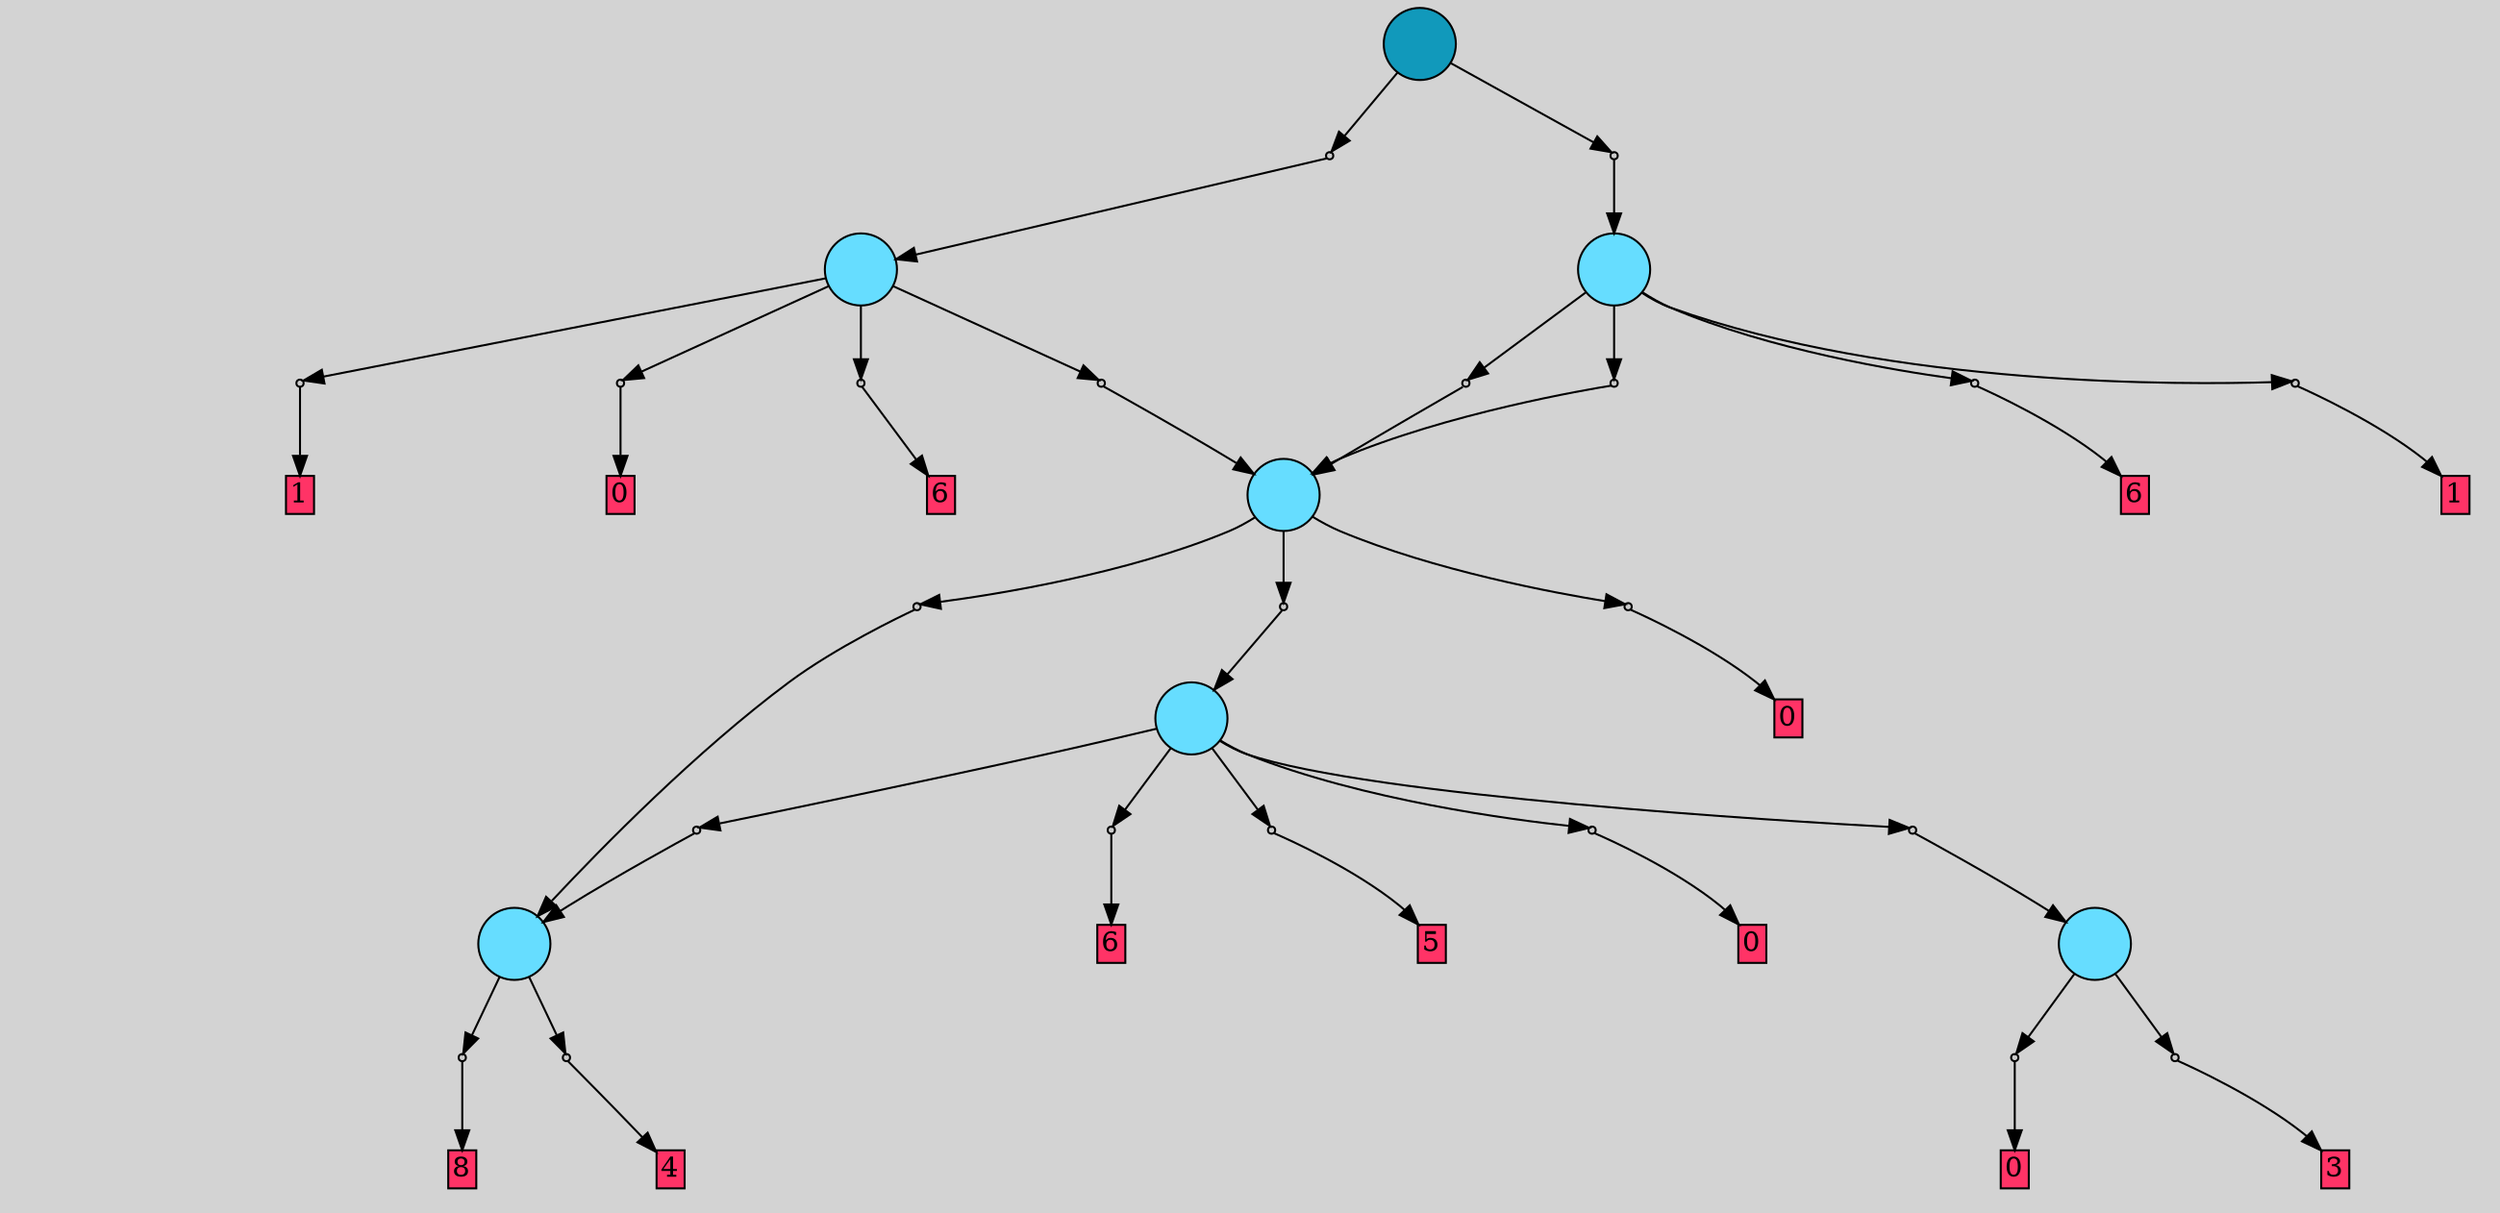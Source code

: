 // File exported with GEGELATI v1.3.1
// On the 2024-04-12 15:59:59
// With the File::TPGGraphDotExporter
digraph{
	graph[pad = "0.212, 0.055" bgcolor = lightgray]
	node[shape=circle style = filled label = ""]
		T0 [fillcolor="#66ddff"]
		T1 [fillcolor="#66ddff"]
		T2 [fillcolor="#66ddff"]
		T3 [fillcolor="#66ddff"]
		T4 [fillcolor="#66ddff"]
		T5 [fillcolor="#66ddff"]
		T6 [fillcolor="#1199bb"]
		P0 [fillcolor="#cccccc" shape=point] //
		I0 [shape=box style=invis label="4|0&2|5#4|6&#92;n"]
		P0 -> I0[style=invis]
		A0 [fillcolor="#ff3366" shape=box margin=0.03 width=0 height=0 label="8"]
		T0 -> P0 -> A0
		P1 [fillcolor="#cccccc" shape=point] //
		I1 [shape=box style=invis label=""]
		P1 -> I1[style=invis]
		A1 [fillcolor="#ff3366" shape=box margin=0.03 width=0 height=0 label="4"]
		T0 -> P1 -> A1
		P2 [fillcolor="#cccccc" shape=point] //
		I2 [shape=box style=invis label="4|0&4|0#0|1&#92;n"]
		P2 -> I2[style=invis]
		A2 [fillcolor="#ff3366" shape=box margin=0.03 width=0 height=0 label="0"]
		T1 -> P2 -> A2
		P3 [fillcolor="#cccccc" shape=point] //
		I3 [shape=box style=invis label="8|0&3|4#3|4&#92;n"]
		P3 -> I3[style=invis]
		A3 [fillcolor="#ff3366" shape=box margin=0.03 width=0 height=0 label="3"]
		T1 -> P3 -> A3
		P4 [fillcolor="#cccccc" shape=point] //
		I4 [shape=box style=invis label="2|0&1|6#3|7&#92;n"]
		P4 -> I4[style=invis]
		A4 [fillcolor="#ff3366" shape=box margin=0.03 width=0 height=0 label="0"]
		T2 -> P4 -> A4
		P5 [fillcolor="#cccccc" shape=point] //
		I5 [shape=box style=invis label="3|0&4|1#2|0&#92;n"]
		P5 -> I5[style=invis]
		T2 -> P5 -> T1
		P6 [fillcolor="#cccccc" shape=point] //
		I6 [shape=box style=invis label="2|0&4|2#3|7&#92;n0|0&0|0#2|4&#92;n"]
		P6 -> I6[style=invis]
		A5 [fillcolor="#ff3366" shape=box margin=0.03 width=0 height=0 label="6"]
		T2 -> P6 -> A5
		P7 [fillcolor="#cccccc" shape=point] //
		I7 [shape=box style=invis label="1|0&3|6#4|2&#92;n"]
		P7 -> I7[style=invis]
		T2 -> P7 -> T0
		P8 [fillcolor="#cccccc" shape=point] //
		I8 [shape=box style=invis label="8|3&3|2#4|0&#92;n1|0&1|5#0|3&#92;n"]
		P8 -> I8[style=invis]
		A6 [fillcolor="#ff3366" shape=box margin=0.03 width=0 height=0 label="5"]
		T2 -> P8 -> A6
		P9 [fillcolor="#cccccc" shape=point] //
		I9 [shape=box style=invis label="1|0&3|6#4|2&#92;n"]
		P9 -> I9[style=invis]
		T3 -> P9 -> T0
		P10 [fillcolor="#cccccc" shape=point] //
		I10 [shape=box style=invis label="4|0&4|2#4|2&#92;n"]
		P10 -> I10[style=invis]
		T3 -> P10 -> T2
		P11 [fillcolor="#cccccc" shape=point] //
		I11 [shape=box style=invis label="2|0&2|6#3|1&#92;n"]
		P11 -> I11[style=invis]
		A7 [fillcolor="#ff3366" shape=box margin=0.03 width=0 height=0 label="0"]
		T3 -> P11 -> A7
		P12 [fillcolor="#cccccc" shape=point] //
		I12 [shape=box style=invis label="2|0&4|7#3|2&#92;n"]
		P12 -> I12[style=invis]
		T4 -> P12 -> T3
		P13 [fillcolor="#cccccc" shape=point] //
		I13 [shape=box style=invis label="1|0&2|0#4|0&#92;n"]
		P13 -> I13[style=invis]
		A8 [fillcolor="#ff3366" shape=box margin=0.03 width=0 height=0 label="6"]
		T4 -> P13 -> A8
		P14 [fillcolor="#cccccc" shape=point] //
		I14 [shape=box style=invis label="2|0&4|6#3|4&#92;n"]
		P14 -> I14[style=invis]
		A9 [fillcolor="#ff3366" shape=box margin=0.03 width=0 height=0 label="1"]
		T4 -> P14 -> A9
		P15 [fillcolor="#cccccc" shape=point] //
		I15 [shape=box style=invis label="8|0&2|0#2|7&#92;n"]
		P15 -> I15[style=invis]
		T4 -> P15 -> T3
		P16 [fillcolor="#cccccc" shape=point] //
		I16 [shape=box style=invis label="2|0&4|6#3|4&#92;n"]
		P16 -> I16[style=invis]
		A10 [fillcolor="#ff3366" shape=box margin=0.03 width=0 height=0 label="1"]
		T5 -> P16 -> A10
		P17 [fillcolor="#cccccc" shape=point] //
		I17 [shape=box style=invis label="0|0&4|1#1|6&#92;n"]
		P17 -> I17[style=invis]
		A11 [fillcolor="#ff3366" shape=box margin=0.03 width=0 height=0 label="0"]
		T5 -> P17 -> A11
		P18 [fillcolor="#cccccc" shape=point] //
		I18 [shape=box style=invis label="2|0&4|7#3|2&#92;n"]
		P18 -> I18[style=invis]
		T5 -> P18 -> T3
		P19 [fillcolor="#cccccc" shape=point] //
		I19 [shape=box style=invis label="1|0&2|0#4|0&#92;n"]
		P19 -> I19[style=invis]
		A12 [fillcolor="#ff3366" shape=box margin=0.03 width=0 height=0 label="6"]
		T5 -> P19 -> A12
		P20 [fillcolor="#cccccc" shape=point] //
		I20 [shape=box style=invis label="3|0&4|4#0|6&#92;n"]
		P20 -> I20[style=invis]
		T6 -> P20 -> T5
		P21 [fillcolor="#cccccc" shape=point] //
		I21 [shape=box style=invis label="8|5&4|3#3|2&#92;n2|0&0|5#1|3&#92;n"]
		P21 -> I21[style=invis]
		T6 -> P21 -> T4
		{ rank= same T6 }
}
